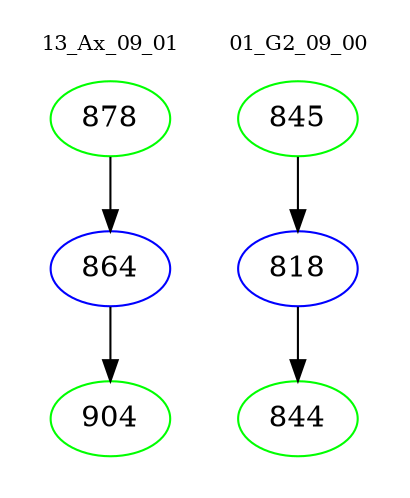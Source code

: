 digraph{
subgraph cluster_0 {
color = white
label = "13_Ax_09_01";
fontsize=10;
T0_878 [label="878", color="green"]
T0_878 -> T0_864 [color="black"]
T0_864 [label="864", color="blue"]
T0_864 -> T0_904 [color="black"]
T0_904 [label="904", color="green"]
}
subgraph cluster_1 {
color = white
label = "01_G2_09_00";
fontsize=10;
T1_845 [label="845", color="green"]
T1_845 -> T1_818 [color="black"]
T1_818 [label="818", color="blue"]
T1_818 -> T1_844 [color="black"]
T1_844 [label="844", color="green"]
}
}
